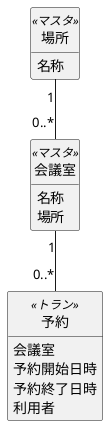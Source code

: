 @startuml

場所 "1" -- "0..*" 会議室

会議室 "1" -- "0..*" 予約

class 場所 <<マスタ>>  {
    名称
}

class 会議室 <<マスタ>>  {
    名称
    場所
}

class 予約 <<トラン>>  {
    会議室
    予約開始日時
    予約終了日時
    利用者
}

hide <<マスタ>> circle
hide <<マスタ>> methods

hide <<トラン>> circle
hide <<トラン>> methods

@enduml
